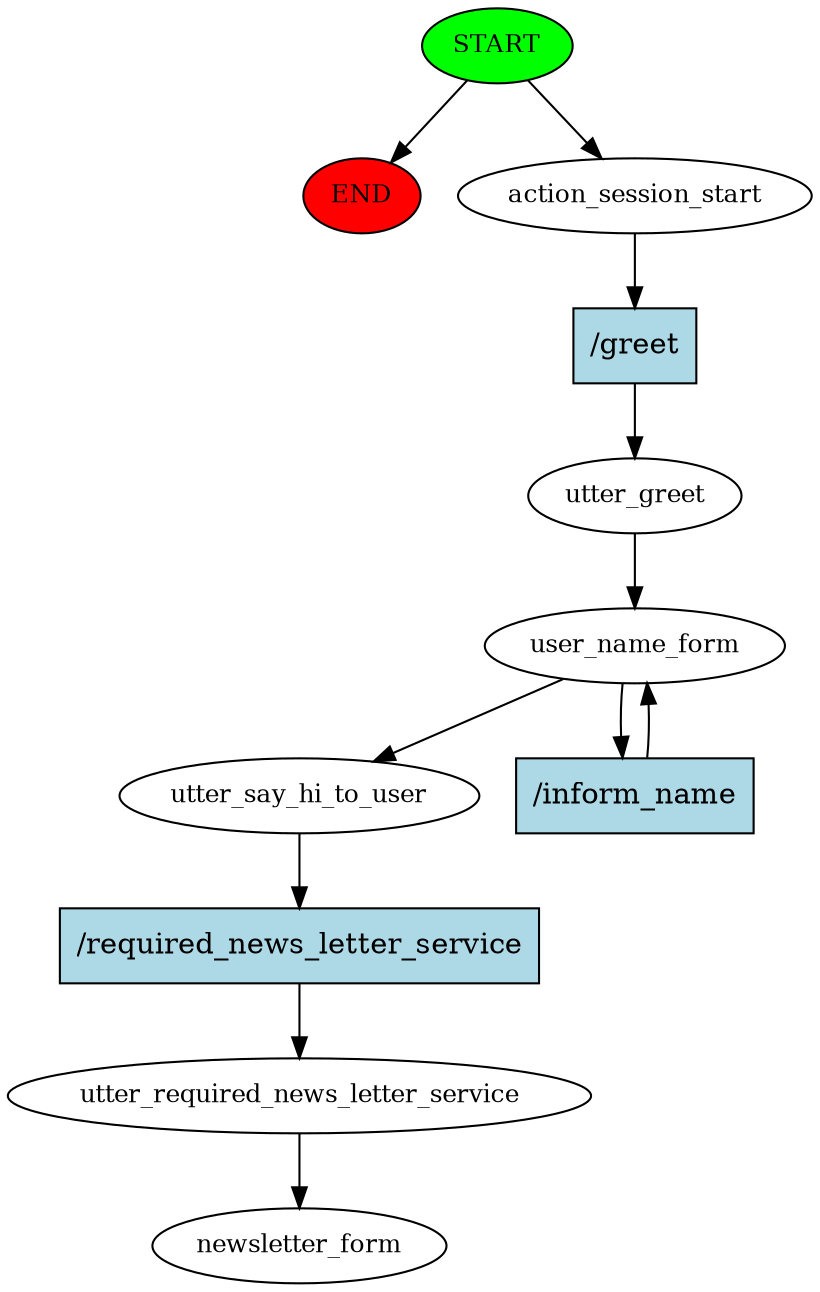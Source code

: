 digraph  {
0 [class="start active", fillcolor=green, fontsize=12, label=START, style=filled];
"-1" [class=end, fillcolor=red, fontsize=12, label=END, style=filled];
1 [class=active, fontsize=12, label=action_session_start];
2 [class=active, fontsize=12, label=utter_greet];
3 [class=active, fontsize=12, label=user_name_form];
5 [class=active, fontsize=12, label=utter_say_hi_to_user];
6 [class=active, fontsize=12, label=utter_required_news_letter_service];
7 [class="dashed active", fontsize=12, label=newsletter_form];
8 [class="intent active", fillcolor=lightblue, label="/greet", shape=rect, style=filled];
9 [class="intent active", fillcolor=lightblue, label="/inform_name", shape=rect, style=filled];
10 [class="intent active", fillcolor=lightblue, label="/required_news_letter_service", shape=rect, style=filled];
0 -> "-1"  [class="", key=NONE, label=""];
0 -> 1  [class=active, key=NONE, label=""];
1 -> 8  [class=active, key=0];
2 -> 3  [class=active, key=NONE, label=""];
3 -> 5  [class=active, key=NONE, label=""];
3 -> 9  [class=active, key=0];
5 -> 10  [class=active, key=0];
6 -> 7  [class=active, key=NONE, label=""];
8 -> 2  [class=active, key=0];
9 -> 3  [class=active, key=0];
10 -> 6  [class=active, key=0];
}
